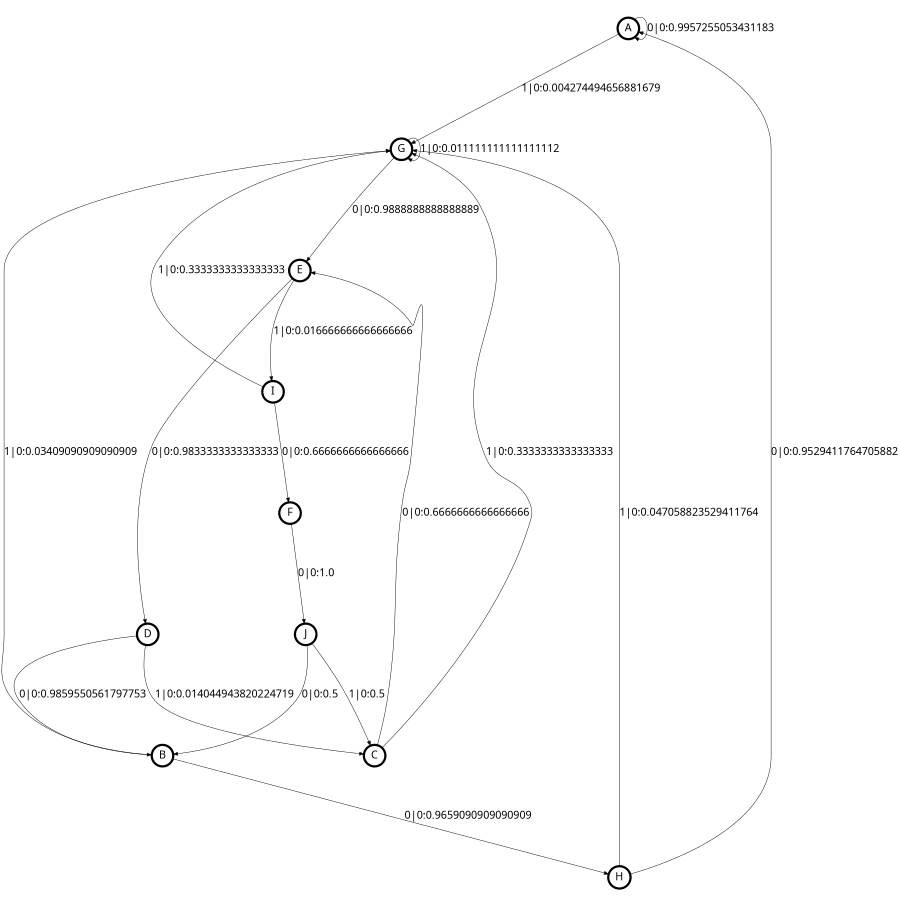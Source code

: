digraph  {
size = "6,8.5";
ratio = "fill";
node
[shape = circle];
node [fontsize = 24];
node [penwidth = 5];
edge [fontsize = 24];
node [fontname = "CMU Serif Roman"];
graph [fontname = "CMU Serif Roman"];
edge [fontname = "CMU Serif Roman"];
A -> A [label = "0|0:0.9957255053431183\l"];
A -> G [label = "1|0:0.004274494656881679\l"];
B -> G [label = "1|0:0.03409090909090909\l"];
B -> H [label = "0|0:0.9659090909090909\l"];
C -> E [label = "0|0:0.6666666666666666\l"];
C -> G [label = "1|0:0.3333333333333333\l"];
D -> B [label = "0|0:0.9859550561797753\l"];
D -> C [label = "1|0:0.014044943820224719\l"];
E -> D [label = "0|0:0.9833333333333333\l"];
E -> I [label = "1|0:0.016666666666666666\l"];
F -> J [label = "0|0:1.0\l"];
G -> E [label = "0|0:0.9888888888888889\l"];
G -> G [label = "1|0:0.011111111111111112\l"];
H -> A [label = "0|0:0.9529411764705882\l"];
H -> G [label = "1|0:0.047058823529411764\l"];
I -> F [label = "0|0:0.6666666666666666\l"];
I -> G [label = "1|0:0.3333333333333333\l"];
J -> B [label = "0|0:0.5\l"];
J -> C [label = "1|0:0.5\l"];
}